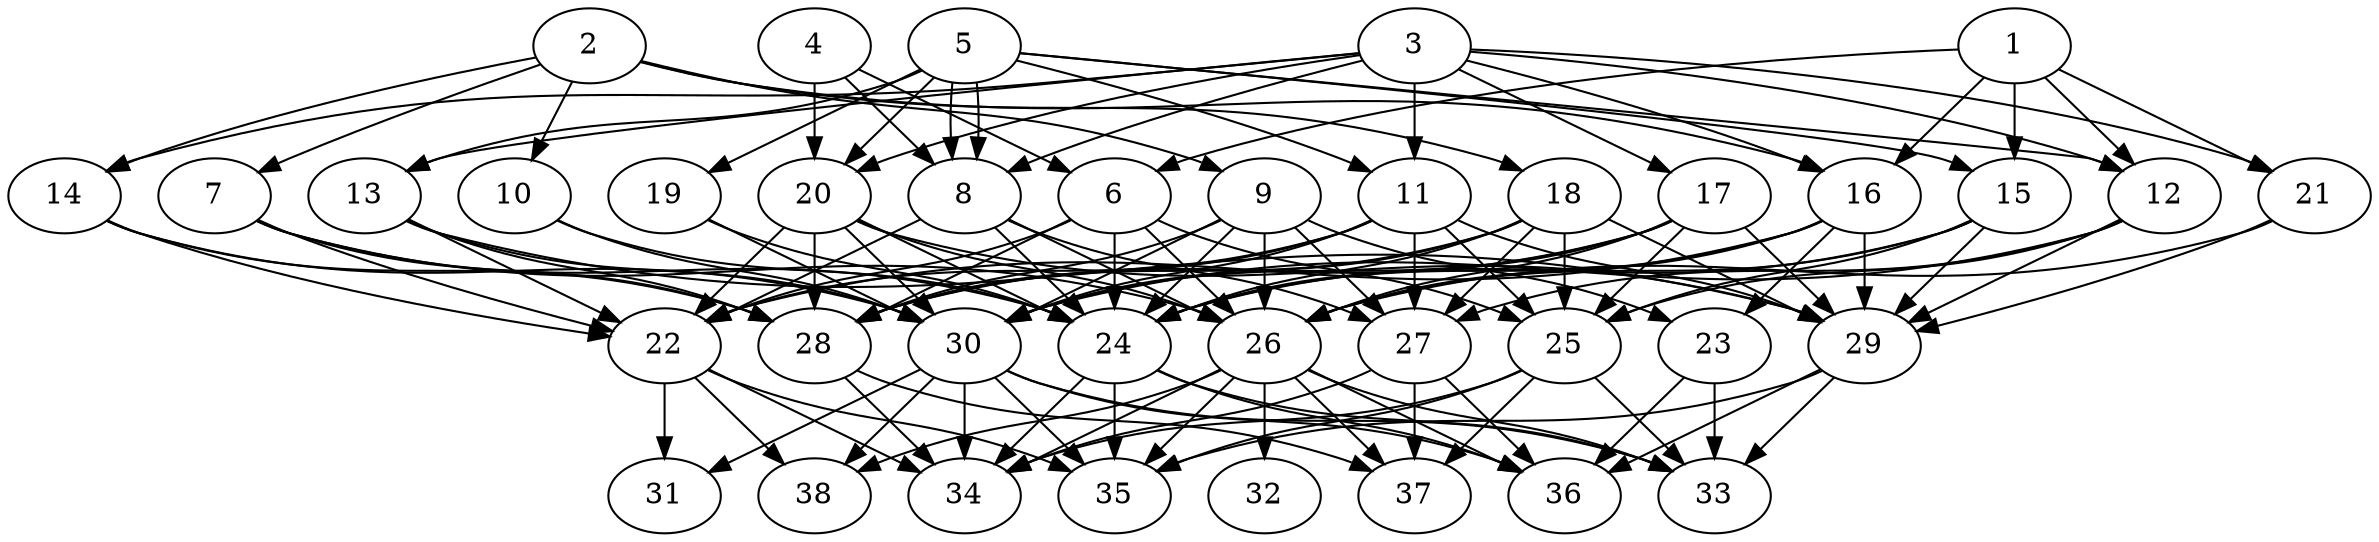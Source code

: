 // DAG (tier=3-complex, mode=compute, n=38, ccr=0.499, fat=0.712, density=0.720, regular=0.240, jump=0.283, mindata=1048576, maxdata=16777216)
// DAG automatically generated by daggen at Sun Aug 24 16:33:34 2025
// /home/ermia/Project/Environments/daggen/bin/daggen --dot --ccr 0.499 --fat 0.712 --regular 0.240 --density 0.720 --jump 0.283 --mindata 1048576 --maxdata 16777216 -n 38 
digraph G {
  1 [size="20307554479511916", alpha="0.17", expect_size="10153777239755958"]
  1 -> 6 [size ="541309232218112"]
  1 -> 12 [size ="541309232218112"]
  1 -> 15 [size ="541309232218112"]
  1 -> 16 [size ="541309232218112"]
  1 -> 21 [size ="541309232218112"]
  2 [size="6754527279226814464", alpha="0.19", expect_size="3377263639613407232"]
  2 -> 7 [size ="28585993699328"]
  2 -> 9 [size ="28585993699328"]
  2 -> 10 [size ="28585993699328"]
  2 -> 14 [size ="28585993699328"]
  2 -> 16 [size ="28585993699328"]
  2 -> 18 [size ="28585993699328"]
  3 [size="539327129777550912", alpha="0.03", expect_size="269663564888775456"]
  3 -> 8 [size ="1304017703534592"]
  3 -> 11 [size ="1304017703534592"]
  3 -> 12 [size ="1304017703534592"]
  3 -> 13 [size ="1304017703534592"]
  3 -> 14 [size ="1304017703534592"]
  3 -> 16 [size ="1304017703534592"]
  3 -> 17 [size ="1304017703534592"]
  3 -> 20 [size ="1304017703534592"]
  3 -> 21 [size ="1304017703534592"]
  4 [size="792243019380158592", alpha="0.12", expect_size="396121509690079296"]
  4 -> 6 [size ="326736961077248"]
  4 -> 8 [size ="326736961077248"]
  4 -> 20 [size ="326736961077248"]
  5 [size="2708611408101371392", alpha="0.06", expect_size="1354305704050685696"]
  5 -> 8 [size ="2212118887661568"]
  5 -> 8 [size ="2212118887661568"]
  5 -> 11 [size ="2212118887661568"]
  5 -> 12 [size ="2212118887661568"]
  5 -> 13 [size ="2212118887661568"]
  5 -> 15 [size ="2212118887661568"]
  5 -> 19 [size ="2212118887661568"]
  5 -> 20 [size ="2212118887661568"]
  6 [size="64033704861418768", alpha="0.12", expect_size="32016852430709384"]
  6 -> 22 [size ="60565489713152"]
  6 -> 24 [size ="60565489713152"]
  6 -> 25 [size ="60565489713152"]
  6 -> 26 [size ="60565489713152"]
  6 -> 28 [size ="60565489713152"]
  7 [size="92718559985139712000", alpha="0.07", expect_size="46359279992569856000"]
  7 -> 22 [size ="163883201331200"]
  7 -> 24 [size ="163883201331200"]
  7 -> 26 [size ="163883201331200"]
  7 -> 28 [size ="163883201331200"]
  8 [size="1124653159878639872", alpha="0.04", expect_size="562326579939319936"]
  8 -> 22 [size ="1257171857702912"]
  8 -> 24 [size ="1257171857702912"]
  8 -> 26 [size ="1257171857702912"]
  8 -> 27 [size ="1257171857702912"]
  9 [size="1915435070269316661248", alpha="0.16", expect_size="957717535134658330624"]
  9 -> 23 [size ="1233866794729472"]
  9 -> 24 [size ="1233866794729472"]
  9 -> 26 [size ="1233866794729472"]
  9 -> 27 [size ="1233866794729472"]
  9 -> 28 [size ="1233866794729472"]
  9 -> 30 [size ="1233866794729472"]
  10 [size="13560745019650108", alpha="0.01", expect_size="6780372509825054"]
  10 -> 24 [size ="269209095372800"]
  10 -> 30 [size ="269209095372800"]
  11 [size="2296717293453201664", alpha="0.02", expect_size="1148358646726600832"]
  11 -> 22 [size ="1386010407600128"]
  11 -> 25 [size ="1386010407600128"]
  11 -> 27 [size ="1386010407600128"]
  11 -> 28 [size ="1386010407600128"]
  11 -> 29 [size ="1386010407600128"]
  11 -> 30 [size ="1386010407600128"]
  12 [size="12101339291214380", alpha="0.06", expect_size="6050669645607190"]
  12 -> 25 [size ="262409491054592"]
  12 -> 27 [size ="262409491054592"]
  12 -> 29 [size ="262409491054592"]
  12 -> 30 [size ="262409491054592"]
  13 [size="2925896933295652864", alpha="0.02", expect_size="1462948466647826432"]
  13 -> 22 [size ="2224669117644800"]
  13 -> 28 [size ="2224669117644800"]
  13 -> 29 [size ="2224669117644800"]
  13 -> 30 [size ="2224669117644800"]
  14 [size="10588195078453366", alpha="0.17", expect_size="5294097539226683"]
  14 -> 22 [size ="1002327599218688"]
  14 -> 28 [size ="1002327599218688"]
  14 -> 30 [size ="1002327599218688"]
  15 [size="13793057355346214912", alpha="0.16", expect_size="6896528677673107456"]
  15 -> 24 [size ="46011212890112"]
  15 -> 25 [size ="46011212890112"]
  15 -> 26 [size ="46011212890112"]
  15 -> 29 [size ="46011212890112"]
  16 [size="2281484177373537501184", alpha="0.10", expect_size="1140742088686768750592"]
  16 -> 22 [size ="1386441749823488"]
  16 -> 23 [size ="1386441749823488"]
  16 -> 24 [size ="1386441749823488"]
  16 -> 26 [size ="1386441749823488"]
  16 -> 29 [size ="1386441749823488"]
  17 [size="1306595155607770", alpha="0.10", expect_size="653297577803885"]
  17 -> 24 [size ="122474020732928"]
  17 -> 25 [size ="122474020732928"]
  17 -> 26 [size ="122474020732928"]
  17 -> 28 [size ="122474020732928"]
  17 -> 29 [size ="122474020732928"]
  17 -> 30 [size ="122474020732928"]
  18 [size="13503651150764820", alpha="0.11", expect_size="6751825575382410"]
  18 -> 24 [size ="1501316589289472"]
  18 -> 25 [size ="1501316589289472"]
  18 -> 27 [size ="1501316589289472"]
  18 -> 28 [size ="1501316589289472"]
  18 -> 29 [size ="1501316589289472"]
  18 -> 30 [size ="1501316589289472"]
  19 [size="709747564858409222144", alpha="0.16", expect_size="354873782429204611072"]
  19 -> 24 [size ="636540334112768"]
  19 -> 30 [size ="636540334112768"]
  20 [size="13297146422618048", alpha="0.08", expect_size="6648573211309024"]
  20 -> 22 [size ="458491525332992"]
  20 -> 24 [size ="458491525332992"]
  20 -> 26 [size ="458491525332992"]
  20 -> 28 [size ="458491525332992"]
  20 -> 29 [size ="458491525332992"]
  20 -> 30 [size ="458491525332992"]
  21 [size="56812861496063056", alpha="0.07", expect_size="28406430748031528"]
  21 -> 26 [size ="1229800668659712"]
  21 -> 29 [size ="1229800668659712"]
  22 [size="1951190638944057294848", alpha="0.16", expect_size="975595319472028647424"]
  22 -> 31 [size ="1249174536323072"]
  22 -> 34 [size ="1249174536323072"]
  22 -> 35 [size ="1249174536323072"]
  22 -> 38 [size ="1249174536323072"]
  23 [size="2191032481176097024", alpha="0.11", expect_size="1095516240588048512"]
  23 -> 33 [size ="1375463486259200"]
  23 -> 36 [size ="1375463486259200"]
  24 [size="677003502426215936", alpha="0.11", expect_size="338501751213107968"]
  24 -> 33 [size ="344134464307200"]
  24 -> 34 [size ="344134464307200"]
  24 -> 35 [size ="344134464307200"]
  24 -> 36 [size ="344134464307200"]
  25 [size="1288173573471279872", alpha="0.10", expect_size="644086786735639936"]
  25 -> 33 [size ="1104575201280000"]
  25 -> 34 [size ="1104575201280000"]
  25 -> 35 [size ="1104575201280000"]
  25 -> 37 [size ="1104575201280000"]
  26 [size="11349617622228754", alpha="0.16", expect_size="5674808811114377"]
  26 -> 32 [size ="293196479332352"]
  26 -> 33 [size ="293196479332352"]
  26 -> 34 [size ="293196479332352"]
  26 -> 35 [size ="293196479332352"]
  26 -> 36 [size ="293196479332352"]
  26 -> 37 [size ="293196479332352"]
  26 -> 38 [size ="293196479332352"]
  27 [size="11969786291446230", alpha="0.14", expect_size="5984893145723115"]
  27 -> 34 [size ="241091286663168"]
  27 -> 36 [size ="241091286663168"]
  27 -> 37 [size ="241091286663168"]
  28 [size="3222263287426656", alpha="0.17", expect_size="1611131643713328"]
  28 -> 34 [size ="68040871903232"]
  28 -> 37 [size ="68040871903232"]
  29 [size="780017712967197952", alpha="0.02", expect_size="390008856483598976"]
  29 -> 33 [size ="403559958970368"]
  29 -> 35 [size ="403559958970368"]
  29 -> 36 [size ="403559958970368"]
  30 [size="49409210341855688", alpha="0.12", expect_size="24704605170927844"]
  30 -> 31 [size ="1513911849320448"]
  30 -> 33 [size ="1513911849320448"]
  30 -> 34 [size ="1513911849320448"]
  30 -> 35 [size ="1513911849320448"]
  30 -> 36 [size ="1513911849320448"]
  30 -> 38 [size ="1513911849320448"]
  31 [size="3499224909609355444224", alpha="0.05", expect_size="1749612454804677722112"]
  32 [size="65174471933165568000", alpha="0.17", expect_size="32587235966582784000"]
  33 [size="1245505464998424576", alpha="0.15", expect_size="622752732499212288"]
  34 [size="274539832805584535552", alpha="0.13", expect_size="137269916402792267776"]
  35 [size="82360660373199232", alpha="0.06", expect_size="41180330186599616"]
  36 [size="59492311534925160", alpha="0.06", expect_size="29746155767462580"]
  37 [size="5685805918734778368", alpha="0.17", expect_size="2842902959367389184"]
  38 [size="1687541453208569856", alpha="0.13", expect_size="843770726604284928"]
}